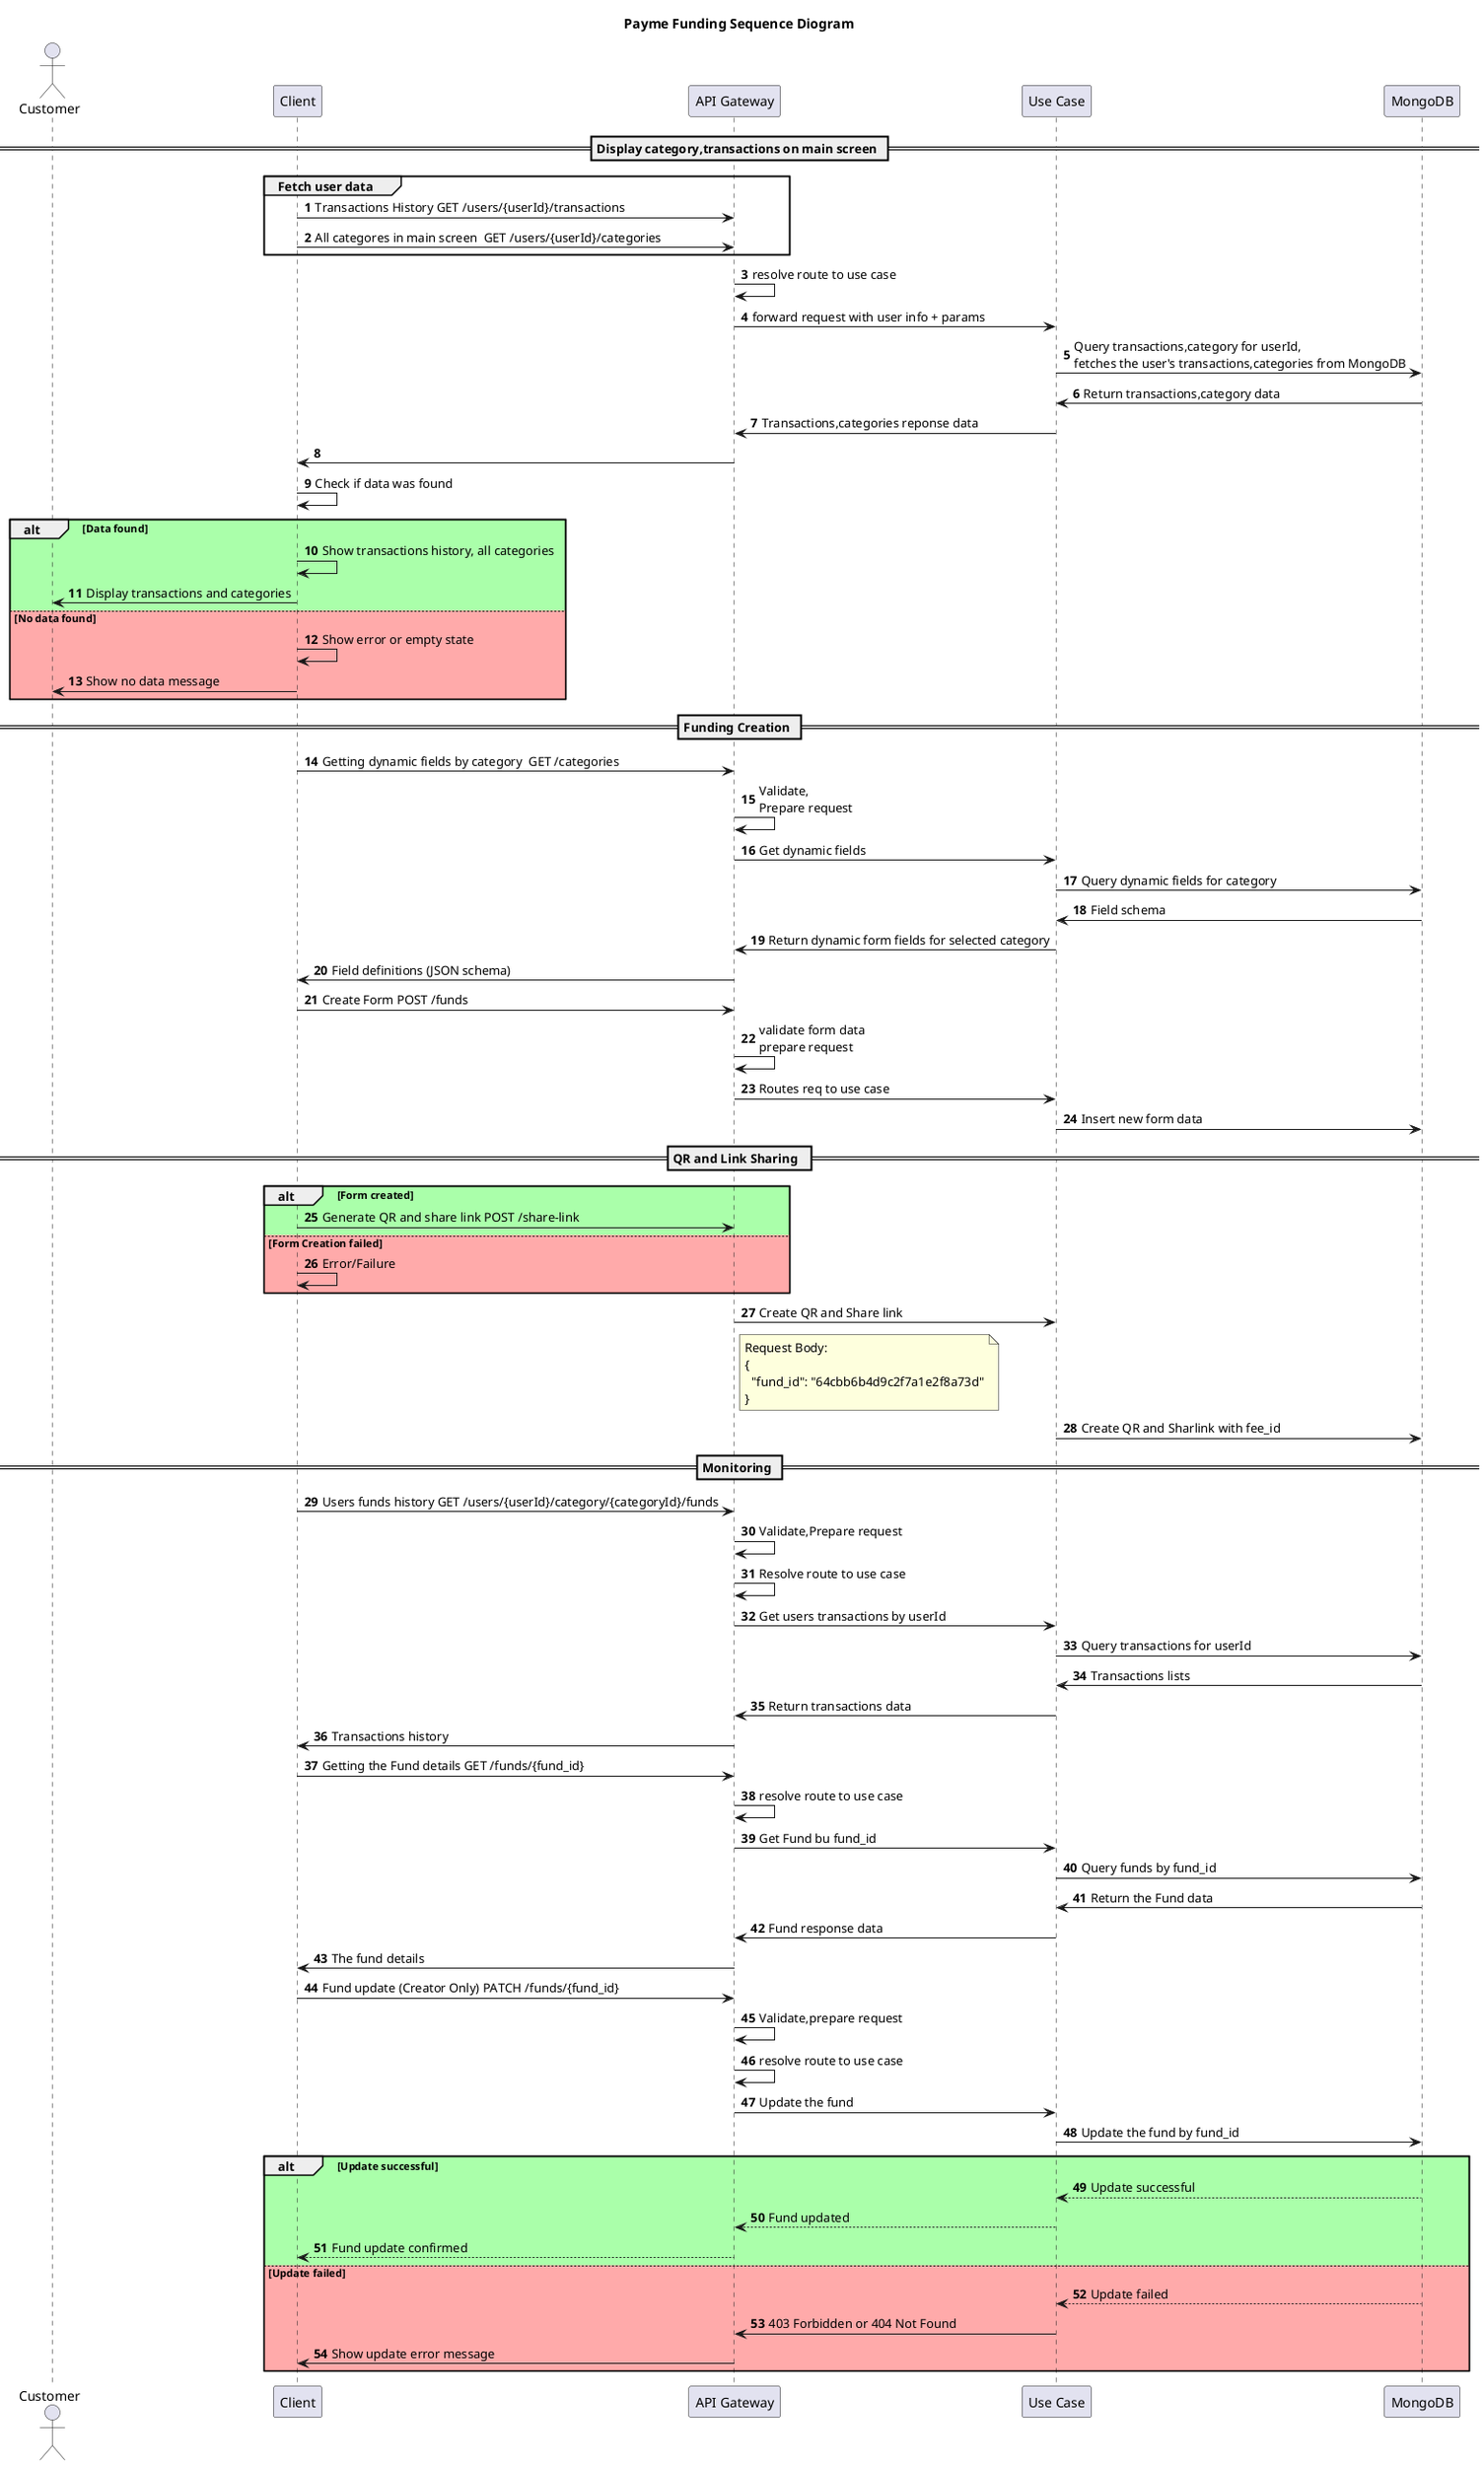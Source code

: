 @startuml
autonumber

title Payme Funding Sequence Diogram
actor Customer
participant Client
participant "API Gateway" as APIGateway
participant "Use Case" as UseCase
participant "MongoDB" as MongoDB

== Display category,transactions on main screen ==
group Fetch user data
  Client -> APIGateway: Transactions History GET /users/{userId}/transactions
  Client -> APIGateway: All categores in main screen  GET /users/{userId}/categories
end


APIGateway -> APIGateway : resolve route to use case
APIGateway -> UseCase : forward request with user info + params


UseCase -> MongoDB: Query transactions,category for userId,\nfetches the user's transactions,categories from MongoDB
MongoDB -> UseCase: Return transactions,category data
UseCase -> APIGateway: Transactions,categories reponse data
APIGateway -> Client:
Client -> Client: Check if data was found

alt #aaffaa Data found
  Client -> Client: Show transactions history, all categories
  Client -> Customer: Display transactions and categories
else #FFAAAA No data found
  Client -> Client: Show error or empty state
  Client -> Customer: Show no data message
end

== Funding Creation ==


Client -> APIGateway: Getting dynamic fields by category  GET /categories
APIGateway -> APIGateway: Validate,\nPrepare request
APIGateway -> UseCase: Get dynamic fields
UseCase -> MongoDB: Query dynamic fields for category
MongoDB -> UseCase: Field schema
UseCase -> APIGateway: Return dynamic form fields for selected category
APIGateway -> Client: Field definitions (JSON schema)



Client -> APIGateway: Create Form POST /funds
  APIGateway ->APIGateway: validate form data\nprepare request
  APIGateway -> UseCase: Routes req to use case
  UseCase -> MongoDB: Insert new form data

== QR and Link Sharing  ==




alt #aaffaa Form created
    Client->APIGateway: Generate QR and share link POST /share-link
  else #FFAAAA Form Creation failed
    Client -> Client: Error/Failure
  end
APIGateway->UseCase: Create QR and Share link
note right of APIGateway
Request Body:
{
  "fund_id": "64cbb6b4d9c2f7a1e2f8a73d"
}
end note
UseCase->MongoDB: Create QR and Sharlink with fee_id

 == Monitoring ==

 Client->APIGateway: Users funds history GET /users/{userId}/category/{categoryId}/funds
' APIGateway ->APIGateway: Check user permissions
 APIGateway -> APIGateway: Validate,Prepare request
 APIGateway -> APIGateway: Resolve route to use case
 APIGateway->UseCase: Get users transactions by userId
 UseCase -> MongoDB: Query transactions for userId
 MongoDB->UseCase: Transactions lists
 UseCase->APIGateway: Return transactions data
 APIGateway->Client: Transactions history

 Client->APIGateway: Getting the Fund details GET /funds/{fund_id}
 APIGateway -> APIGateway : resolve route to use case
 APIGateway->UseCase: Get Fund bu fund_id
 UseCase->MongoDB: Query funds by fund_id
 MongoDB->UseCase: Return the Fund data
 UseCase->APIGateway:Fund response data
 APIGateway->Client: The fund details
 Client->APIGateway: Fund update (Creator Only) PATCH /funds/{fund_id}
 APIGateway -> APIGateway: Validate,prepare request
 APIGateway -> APIGateway : resolve route to use case
 APIGateway->UseCase: Update the fund
 UseCase->MongoDB: Update the fund by fund_id
 alt #aaffaa Update successful
   MongoDB --> UseCase: Update successful
   UseCase --> APIGateway: Fund updated
   APIGateway --> Client: Fund update confirmed
 else #FFAAAA Update failed
   MongoDB --> UseCase: Update failed
   UseCase -> APIGateway: 403 Forbidden or 404 Not Found
   APIGateway -> Client: Show update error message
 end











@enduml